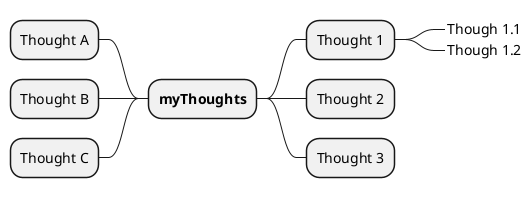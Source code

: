 @startmindmap

+ **myThoughts**
++ Thought 1
'tag::details[]
+++_ Though 1.1
+++_ Though 1.2
'end::details[]
++ Thought 2
++ Thought 3

'tag::left[]
-- Thought A
-- Thought B
-- Thought C
'end::left[]

@endmindmap

